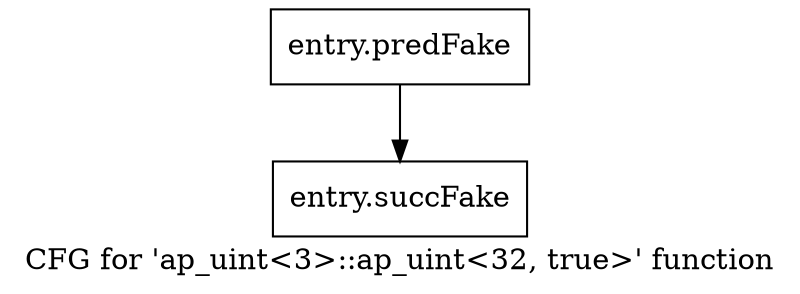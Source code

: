 digraph "CFG for 'ap_uint\<3\>::ap_uint\<32, true\>' function" {
	label="CFG for 'ap_uint\<3\>::ap_uint\<32, true\>' function";

	Node0x5984740 [shape=record,filename="",linenumber="",label="{entry.predFake}"];
	Node0x5984740 -> Node0x5acfe20[ callList="" memoryops="" filename="/home/omerfaruk/tools/Xilinx/Vitis_HLS/2023.2/include/ap_int.h" execusionnum="3"];
	Node0x5acfe20 [shape=record,filename="/home/omerfaruk/tools/Xilinx/Vitis_HLS/2023.2/include/ap_int.h",linenumber="220",label="{entry.succFake}"];
}
